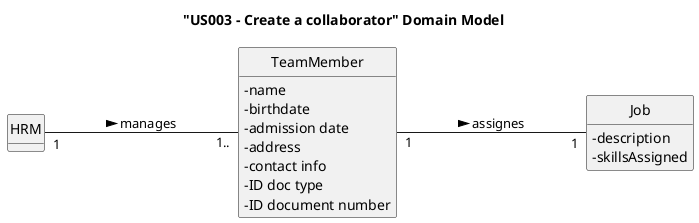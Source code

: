 @startuml
skinparam monochrome true
skinparam packageStyle rectangle
skinparam shadowing false


skinparam classAttributeIconSize 0

left to right direction

hide circle
hide methods

title "US003 - Create a collaborator" Domain Model

class TeamMember {
   - name
   - birthdate
   - admission date
   - address
   - contact info
   - ID doc type
   - ID document number
}

class HRM {
}

class Job {
  - description
  - skillsAssigned
}

HRM "1"---"1.." TeamMember: manages >
TeamMember "1"---"1" Job: assignes >

@enduml